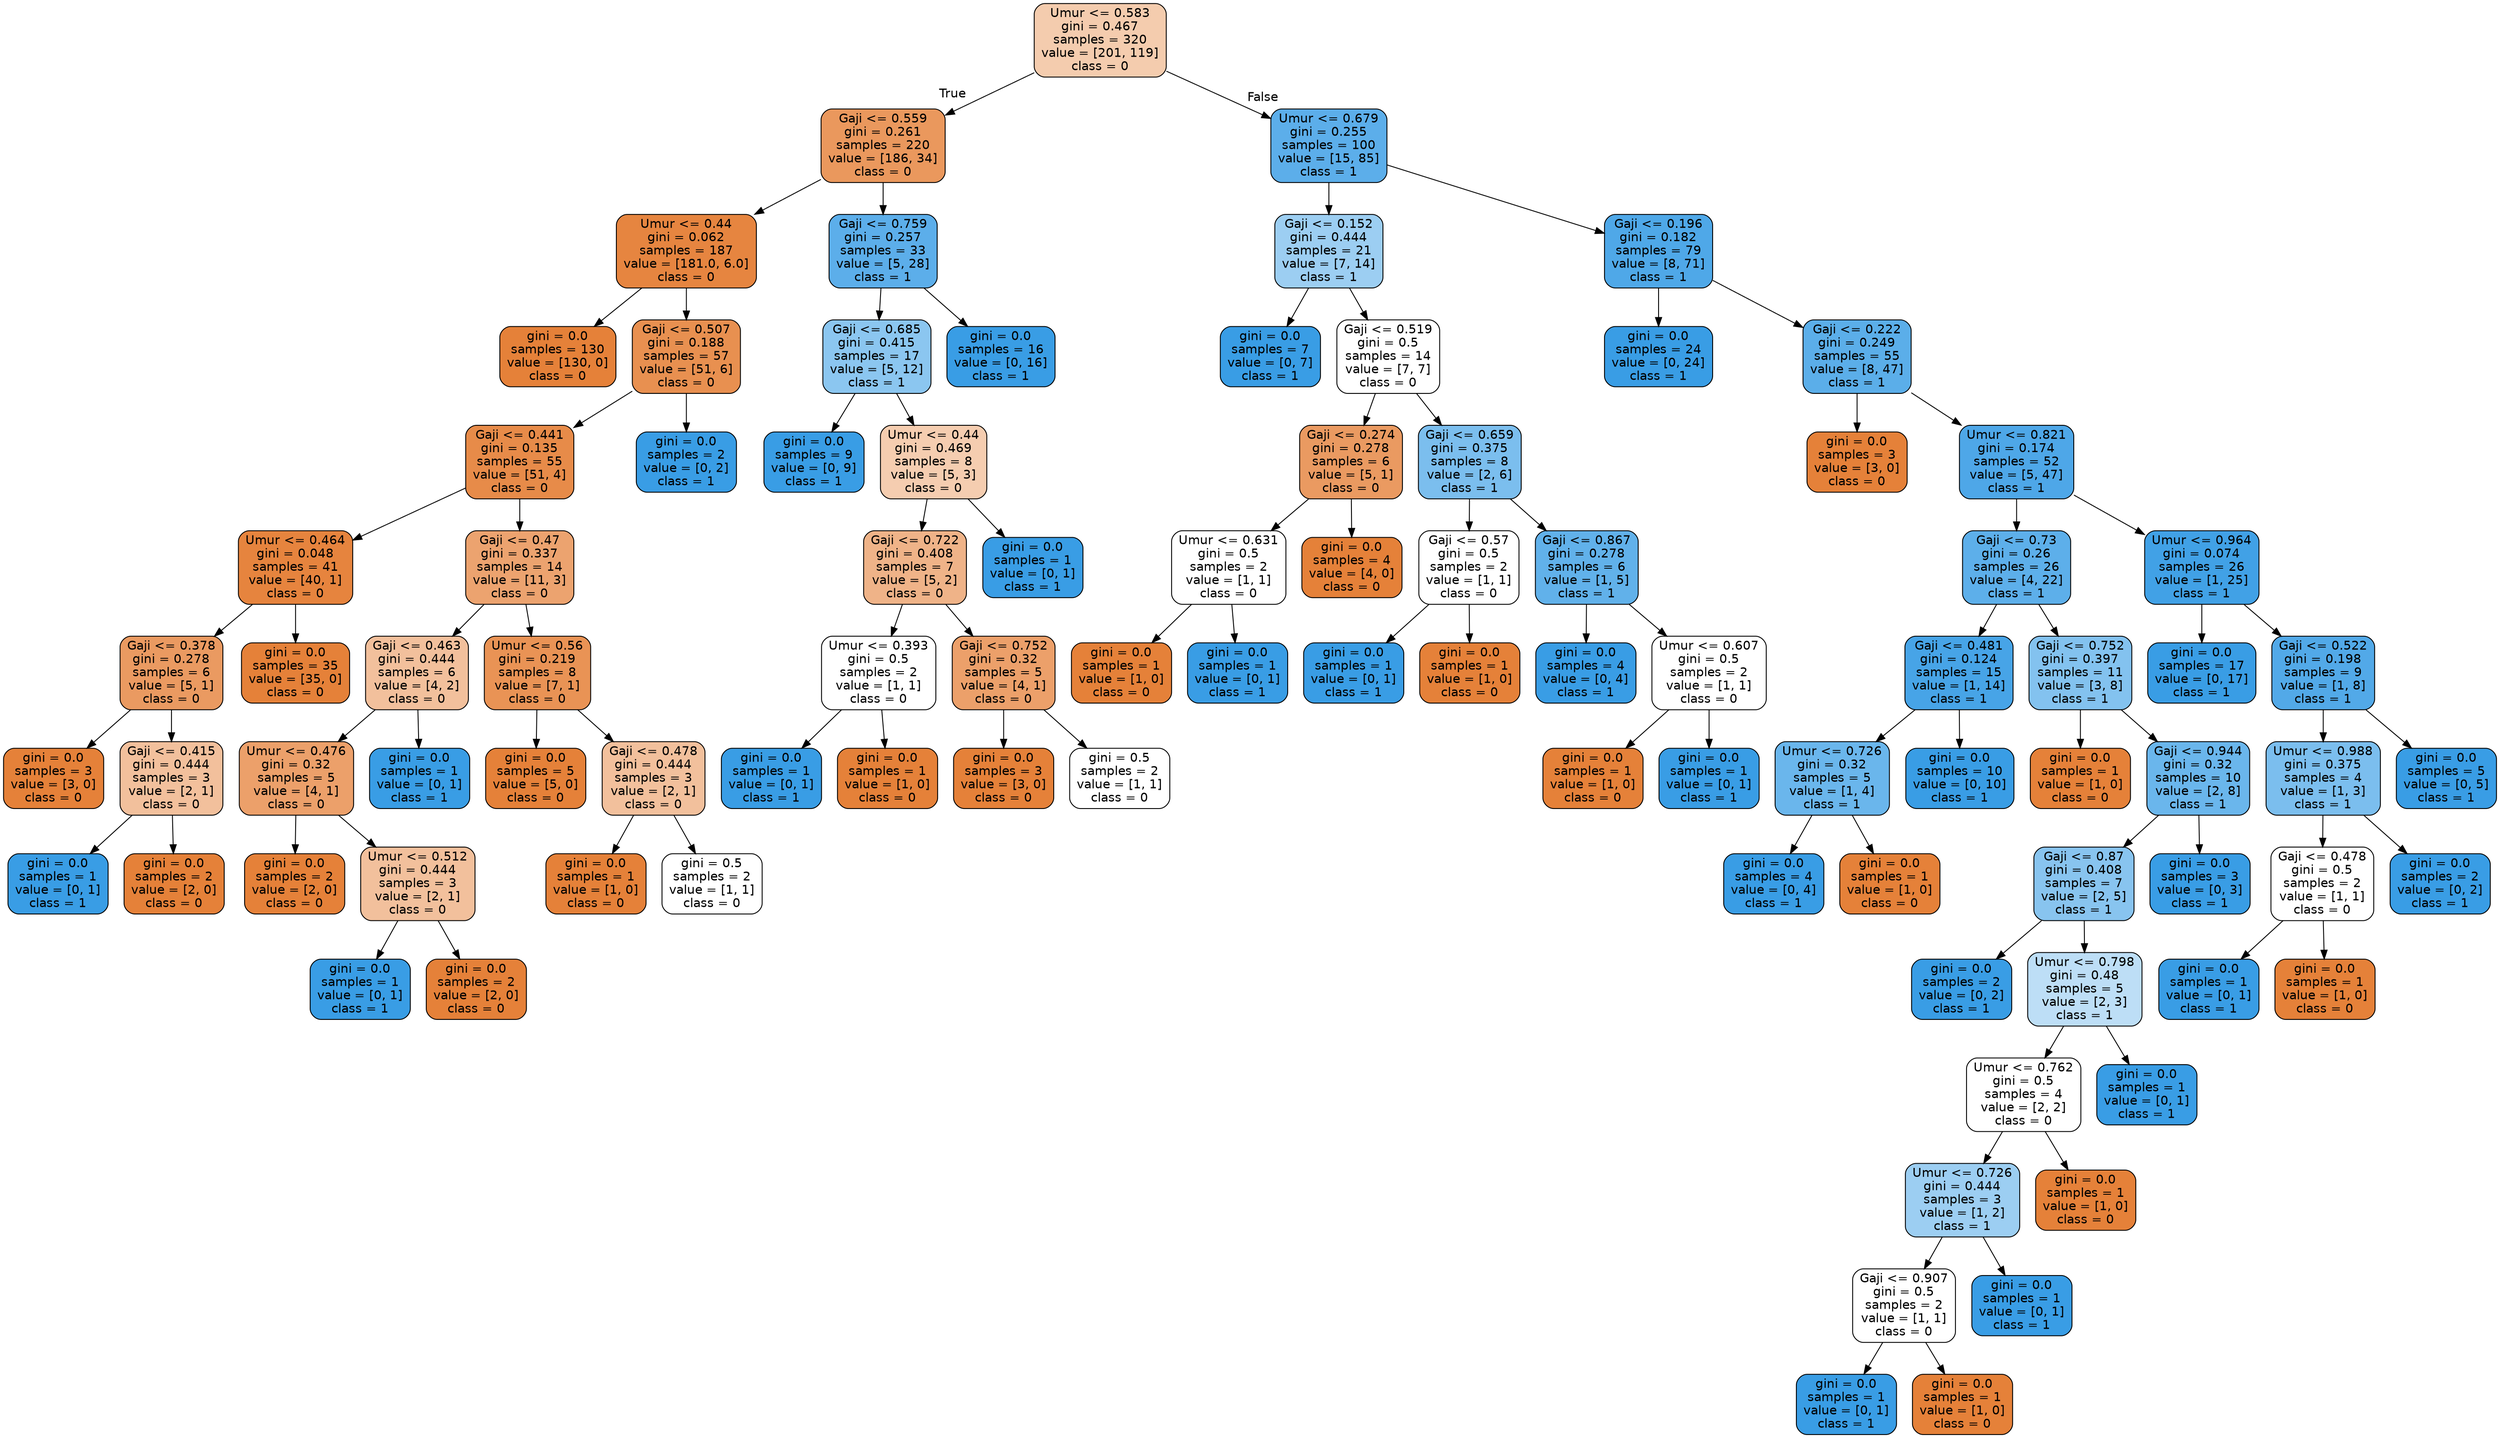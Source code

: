 digraph Tree {
node [shape=box, style="filled, rounded", color="black", fontname="helvetica"] ;
edge [fontname="helvetica"] ;
0 [label="Umur <= 0.583\ngini = 0.467\nsamples = 320\nvalue = [201, 119]\nclass = 0", fillcolor="#f4ccae"] ;
1 [label="Gaji <= 0.559\ngini = 0.261\nsamples = 220\nvalue = [186, 34]\nclass = 0", fillcolor="#ea985d"] ;
0 -> 1 [labeldistance=2.5, labelangle=45, headlabel="True"] ;
2 [label="Umur <= 0.44\ngini = 0.062\nsamples = 187\nvalue = [181.0, 6.0]\nclass = 0", fillcolor="#e68540"] ;
1 -> 2 ;
3 [label="gini = 0.0\nsamples = 130\nvalue = [130, 0]\nclass = 0", fillcolor="#e58139"] ;
2 -> 3 ;
4 [label="Gaji <= 0.507\ngini = 0.188\nsamples = 57\nvalue = [51, 6]\nclass = 0", fillcolor="#e89050"] ;
2 -> 4 ;
5 [label="Gaji <= 0.441\ngini = 0.135\nsamples = 55\nvalue = [51, 4]\nclass = 0", fillcolor="#e78b49"] ;
4 -> 5 ;
6 [label="Umur <= 0.464\ngini = 0.048\nsamples = 41\nvalue = [40, 1]\nclass = 0", fillcolor="#e6843e"] ;
5 -> 6 ;
7 [label="Gaji <= 0.378\ngini = 0.278\nsamples = 6\nvalue = [5, 1]\nclass = 0", fillcolor="#ea9a61"] ;
6 -> 7 ;
8 [label="gini = 0.0\nsamples = 3\nvalue = [3, 0]\nclass = 0", fillcolor="#e58139"] ;
7 -> 8 ;
9 [label="Gaji <= 0.415\ngini = 0.444\nsamples = 3\nvalue = [2, 1]\nclass = 0", fillcolor="#f2c09c"] ;
7 -> 9 ;
10 [label="gini = 0.0\nsamples = 1\nvalue = [0, 1]\nclass = 1", fillcolor="#399de5"] ;
9 -> 10 ;
11 [label="gini = 0.0\nsamples = 2\nvalue = [2, 0]\nclass = 0", fillcolor="#e58139"] ;
9 -> 11 ;
12 [label="gini = 0.0\nsamples = 35\nvalue = [35, 0]\nclass = 0", fillcolor="#e58139"] ;
6 -> 12 ;
13 [label="Gaji <= 0.47\ngini = 0.337\nsamples = 14\nvalue = [11, 3]\nclass = 0", fillcolor="#eca36f"] ;
5 -> 13 ;
14 [label="Gaji <= 0.463\ngini = 0.444\nsamples = 6\nvalue = [4, 2]\nclass = 0", fillcolor="#f2c09c"] ;
13 -> 14 ;
15 [label="Umur <= 0.476\ngini = 0.32\nsamples = 5\nvalue = [4, 1]\nclass = 0", fillcolor="#eca06a"] ;
14 -> 15 ;
16 [label="gini = 0.0\nsamples = 2\nvalue = [2, 0]\nclass = 0", fillcolor="#e58139"] ;
15 -> 16 ;
17 [label="Umur <= 0.512\ngini = 0.444\nsamples = 3\nvalue = [2, 1]\nclass = 0", fillcolor="#f2c09c"] ;
15 -> 17 ;
18 [label="gini = 0.0\nsamples = 1\nvalue = [0, 1]\nclass = 1", fillcolor="#399de5"] ;
17 -> 18 ;
19 [label="gini = 0.0\nsamples = 2\nvalue = [2, 0]\nclass = 0", fillcolor="#e58139"] ;
17 -> 19 ;
20 [label="gini = 0.0\nsamples = 1\nvalue = [0, 1]\nclass = 1", fillcolor="#399de5"] ;
14 -> 20 ;
21 [label="Umur <= 0.56\ngini = 0.219\nsamples = 8\nvalue = [7, 1]\nclass = 0", fillcolor="#e99355"] ;
13 -> 21 ;
22 [label="gini = 0.0\nsamples = 5\nvalue = [5, 0]\nclass = 0", fillcolor="#e58139"] ;
21 -> 22 ;
23 [label="Gaji <= 0.478\ngini = 0.444\nsamples = 3\nvalue = [2, 1]\nclass = 0", fillcolor="#f2c09c"] ;
21 -> 23 ;
24 [label="gini = 0.0\nsamples = 1\nvalue = [1, 0]\nclass = 0", fillcolor="#e58139"] ;
23 -> 24 ;
25 [label="gini = 0.5\nsamples = 2\nvalue = [1, 1]\nclass = 0", fillcolor="#ffffff"] ;
23 -> 25 ;
26 [label="gini = 0.0\nsamples = 2\nvalue = [0, 2]\nclass = 1", fillcolor="#399de5"] ;
4 -> 26 ;
27 [label="Gaji <= 0.759\ngini = 0.257\nsamples = 33\nvalue = [5, 28]\nclass = 1", fillcolor="#5caeea"] ;
1 -> 27 ;
28 [label="Gaji <= 0.685\ngini = 0.415\nsamples = 17\nvalue = [5, 12]\nclass = 1", fillcolor="#8bc6f0"] ;
27 -> 28 ;
29 [label="gini = 0.0\nsamples = 9\nvalue = [0, 9]\nclass = 1", fillcolor="#399de5"] ;
28 -> 29 ;
30 [label="Umur <= 0.44\ngini = 0.469\nsamples = 8\nvalue = [5, 3]\nclass = 0", fillcolor="#f5cdb0"] ;
28 -> 30 ;
31 [label="Gaji <= 0.722\ngini = 0.408\nsamples = 7\nvalue = [5, 2]\nclass = 0", fillcolor="#efb388"] ;
30 -> 31 ;
32 [label="Umur <= 0.393\ngini = 0.5\nsamples = 2\nvalue = [1, 1]\nclass = 0", fillcolor="#ffffff"] ;
31 -> 32 ;
33 [label="gini = 0.0\nsamples = 1\nvalue = [0, 1]\nclass = 1", fillcolor="#399de5"] ;
32 -> 33 ;
34 [label="gini = 0.0\nsamples = 1\nvalue = [1, 0]\nclass = 0", fillcolor="#e58139"] ;
32 -> 34 ;
35 [label="Gaji <= 0.752\ngini = 0.32\nsamples = 5\nvalue = [4, 1]\nclass = 0", fillcolor="#eca06a"] ;
31 -> 35 ;
36 [label="gini = 0.0\nsamples = 3\nvalue = [3, 0]\nclass = 0", fillcolor="#e58139"] ;
35 -> 36 ;
37 [label="gini = 0.5\nsamples = 2\nvalue = [1, 1]\nclass = 0", fillcolor="#ffffff"] ;
35 -> 37 ;
38 [label="gini = 0.0\nsamples = 1\nvalue = [0, 1]\nclass = 1", fillcolor="#399de5"] ;
30 -> 38 ;
39 [label="gini = 0.0\nsamples = 16\nvalue = [0, 16]\nclass = 1", fillcolor="#399de5"] ;
27 -> 39 ;
40 [label="Umur <= 0.679\ngini = 0.255\nsamples = 100\nvalue = [15, 85]\nclass = 1", fillcolor="#5caeea"] ;
0 -> 40 [labeldistance=2.5, labelangle=-45, headlabel="False"] ;
41 [label="Gaji <= 0.152\ngini = 0.444\nsamples = 21\nvalue = [7, 14]\nclass = 1", fillcolor="#9ccef2"] ;
40 -> 41 ;
42 [label="gini = 0.0\nsamples = 7\nvalue = [0, 7]\nclass = 1", fillcolor="#399de5"] ;
41 -> 42 ;
43 [label="Gaji <= 0.519\ngini = 0.5\nsamples = 14\nvalue = [7, 7]\nclass = 0", fillcolor="#ffffff"] ;
41 -> 43 ;
44 [label="Gaji <= 0.274\ngini = 0.278\nsamples = 6\nvalue = [5, 1]\nclass = 0", fillcolor="#ea9a61"] ;
43 -> 44 ;
45 [label="Umur <= 0.631\ngini = 0.5\nsamples = 2\nvalue = [1, 1]\nclass = 0", fillcolor="#ffffff"] ;
44 -> 45 ;
46 [label="gini = 0.0\nsamples = 1\nvalue = [1, 0]\nclass = 0", fillcolor="#e58139"] ;
45 -> 46 ;
47 [label="gini = 0.0\nsamples = 1\nvalue = [0, 1]\nclass = 1", fillcolor="#399de5"] ;
45 -> 47 ;
48 [label="gini = 0.0\nsamples = 4\nvalue = [4, 0]\nclass = 0", fillcolor="#e58139"] ;
44 -> 48 ;
49 [label="Gaji <= 0.659\ngini = 0.375\nsamples = 8\nvalue = [2, 6]\nclass = 1", fillcolor="#7bbeee"] ;
43 -> 49 ;
50 [label="Gaji <= 0.57\ngini = 0.5\nsamples = 2\nvalue = [1, 1]\nclass = 0", fillcolor="#ffffff"] ;
49 -> 50 ;
51 [label="gini = 0.0\nsamples = 1\nvalue = [0, 1]\nclass = 1", fillcolor="#399de5"] ;
50 -> 51 ;
52 [label="gini = 0.0\nsamples = 1\nvalue = [1, 0]\nclass = 0", fillcolor="#e58139"] ;
50 -> 52 ;
53 [label="Gaji <= 0.867\ngini = 0.278\nsamples = 6\nvalue = [1, 5]\nclass = 1", fillcolor="#61b1ea"] ;
49 -> 53 ;
54 [label="gini = 0.0\nsamples = 4\nvalue = [0, 4]\nclass = 1", fillcolor="#399de5"] ;
53 -> 54 ;
55 [label="Umur <= 0.607\ngini = 0.5\nsamples = 2\nvalue = [1, 1]\nclass = 0", fillcolor="#ffffff"] ;
53 -> 55 ;
56 [label="gini = 0.0\nsamples = 1\nvalue = [1, 0]\nclass = 0", fillcolor="#e58139"] ;
55 -> 56 ;
57 [label="gini = 0.0\nsamples = 1\nvalue = [0, 1]\nclass = 1", fillcolor="#399de5"] ;
55 -> 57 ;
58 [label="Gaji <= 0.196\ngini = 0.182\nsamples = 79\nvalue = [8, 71]\nclass = 1", fillcolor="#4fa8e8"] ;
40 -> 58 ;
59 [label="gini = 0.0\nsamples = 24\nvalue = [0, 24]\nclass = 1", fillcolor="#399de5"] ;
58 -> 59 ;
60 [label="Gaji <= 0.222\ngini = 0.249\nsamples = 55\nvalue = [8, 47]\nclass = 1", fillcolor="#5baee9"] ;
58 -> 60 ;
61 [label="gini = 0.0\nsamples = 3\nvalue = [3, 0]\nclass = 0", fillcolor="#e58139"] ;
60 -> 61 ;
62 [label="Umur <= 0.821\ngini = 0.174\nsamples = 52\nvalue = [5, 47]\nclass = 1", fillcolor="#4ea7e8"] ;
60 -> 62 ;
63 [label="Gaji <= 0.73\ngini = 0.26\nsamples = 26\nvalue = [4, 22]\nclass = 1", fillcolor="#5dafea"] ;
62 -> 63 ;
64 [label="Gaji <= 0.481\ngini = 0.124\nsamples = 15\nvalue = [1, 14]\nclass = 1", fillcolor="#47a4e7"] ;
63 -> 64 ;
65 [label="Umur <= 0.726\ngini = 0.32\nsamples = 5\nvalue = [1, 4]\nclass = 1", fillcolor="#6ab6ec"] ;
64 -> 65 ;
66 [label="gini = 0.0\nsamples = 4\nvalue = [0, 4]\nclass = 1", fillcolor="#399de5"] ;
65 -> 66 ;
67 [label="gini = 0.0\nsamples = 1\nvalue = [1, 0]\nclass = 0", fillcolor="#e58139"] ;
65 -> 67 ;
68 [label="gini = 0.0\nsamples = 10\nvalue = [0, 10]\nclass = 1", fillcolor="#399de5"] ;
64 -> 68 ;
69 [label="Gaji <= 0.752\ngini = 0.397\nsamples = 11\nvalue = [3, 8]\nclass = 1", fillcolor="#83c2ef"] ;
63 -> 69 ;
70 [label="gini = 0.0\nsamples = 1\nvalue = [1, 0]\nclass = 0", fillcolor="#e58139"] ;
69 -> 70 ;
71 [label="Gaji <= 0.944\ngini = 0.32\nsamples = 10\nvalue = [2, 8]\nclass = 1", fillcolor="#6ab6ec"] ;
69 -> 71 ;
72 [label="Gaji <= 0.87\ngini = 0.408\nsamples = 7\nvalue = [2, 5]\nclass = 1", fillcolor="#88c4ef"] ;
71 -> 72 ;
73 [label="gini = 0.0\nsamples = 2\nvalue = [0, 2]\nclass = 1", fillcolor="#399de5"] ;
72 -> 73 ;
74 [label="Umur <= 0.798\ngini = 0.48\nsamples = 5\nvalue = [2, 3]\nclass = 1", fillcolor="#bddef6"] ;
72 -> 74 ;
75 [label="Umur <= 0.762\ngini = 0.5\nsamples = 4\nvalue = [2, 2]\nclass = 0", fillcolor="#ffffff"] ;
74 -> 75 ;
76 [label="Umur <= 0.726\ngini = 0.444\nsamples = 3\nvalue = [1, 2]\nclass = 1", fillcolor="#9ccef2"] ;
75 -> 76 ;
77 [label="Gaji <= 0.907\ngini = 0.5\nsamples = 2\nvalue = [1, 1]\nclass = 0", fillcolor="#ffffff"] ;
76 -> 77 ;
78 [label="gini = 0.0\nsamples = 1\nvalue = [0, 1]\nclass = 1", fillcolor="#399de5"] ;
77 -> 78 ;
79 [label="gini = 0.0\nsamples = 1\nvalue = [1, 0]\nclass = 0", fillcolor="#e58139"] ;
77 -> 79 ;
80 [label="gini = 0.0\nsamples = 1\nvalue = [0, 1]\nclass = 1", fillcolor="#399de5"] ;
76 -> 80 ;
81 [label="gini = 0.0\nsamples = 1\nvalue = [1, 0]\nclass = 0", fillcolor="#e58139"] ;
75 -> 81 ;
82 [label="gini = 0.0\nsamples = 1\nvalue = [0, 1]\nclass = 1", fillcolor="#399de5"] ;
74 -> 82 ;
83 [label="gini = 0.0\nsamples = 3\nvalue = [0, 3]\nclass = 1", fillcolor="#399de5"] ;
71 -> 83 ;
84 [label="Umur <= 0.964\ngini = 0.074\nsamples = 26\nvalue = [1, 25]\nclass = 1", fillcolor="#41a1e6"] ;
62 -> 84 ;
85 [label="gini = 0.0\nsamples = 17\nvalue = [0, 17]\nclass = 1", fillcolor="#399de5"] ;
84 -> 85 ;
86 [label="Gaji <= 0.522\ngini = 0.198\nsamples = 9\nvalue = [1, 8]\nclass = 1", fillcolor="#52a9e8"] ;
84 -> 86 ;
87 [label="Umur <= 0.988\ngini = 0.375\nsamples = 4\nvalue = [1, 3]\nclass = 1", fillcolor="#7bbeee"] ;
86 -> 87 ;
88 [label="Gaji <= 0.478\ngini = 0.5\nsamples = 2\nvalue = [1, 1]\nclass = 0", fillcolor="#ffffff"] ;
87 -> 88 ;
89 [label="gini = 0.0\nsamples = 1\nvalue = [0, 1]\nclass = 1", fillcolor="#399de5"] ;
88 -> 89 ;
90 [label="gini = 0.0\nsamples = 1\nvalue = [1, 0]\nclass = 0", fillcolor="#e58139"] ;
88 -> 90 ;
91 [label="gini = 0.0\nsamples = 2\nvalue = [0, 2]\nclass = 1", fillcolor="#399de5"] ;
87 -> 91 ;
92 [label="gini = 0.0\nsamples = 5\nvalue = [0, 5]\nclass = 1", fillcolor="#399de5"] ;
86 -> 92 ;
}